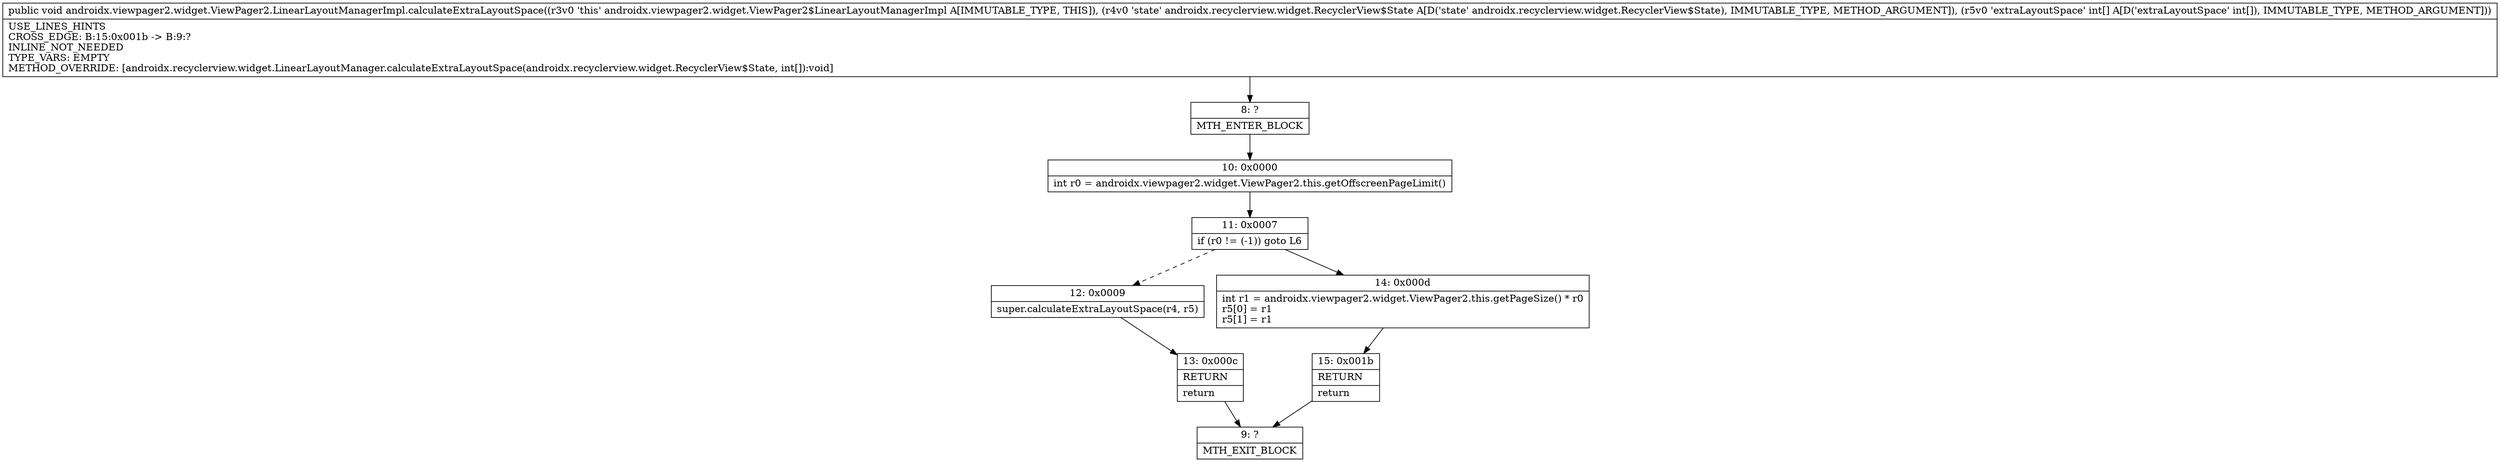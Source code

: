 digraph "CFG forandroidx.viewpager2.widget.ViewPager2.LinearLayoutManagerImpl.calculateExtraLayoutSpace(Landroidx\/recyclerview\/widget\/RecyclerView$State;[I)V" {
Node_8 [shape=record,label="{8\:\ ?|MTH_ENTER_BLOCK\l}"];
Node_10 [shape=record,label="{10\:\ 0x0000|int r0 = androidx.viewpager2.widget.ViewPager2.this.getOffscreenPageLimit()\l}"];
Node_11 [shape=record,label="{11\:\ 0x0007|if (r0 != (\-1)) goto L6\l}"];
Node_12 [shape=record,label="{12\:\ 0x0009|super.calculateExtraLayoutSpace(r4, r5)\l}"];
Node_13 [shape=record,label="{13\:\ 0x000c|RETURN\l|return\l}"];
Node_9 [shape=record,label="{9\:\ ?|MTH_EXIT_BLOCK\l}"];
Node_14 [shape=record,label="{14\:\ 0x000d|int r1 = androidx.viewpager2.widget.ViewPager2.this.getPageSize() * r0\lr5[0] = r1\lr5[1] = r1\l}"];
Node_15 [shape=record,label="{15\:\ 0x001b|RETURN\l|return\l}"];
MethodNode[shape=record,label="{public void androidx.viewpager2.widget.ViewPager2.LinearLayoutManagerImpl.calculateExtraLayoutSpace((r3v0 'this' androidx.viewpager2.widget.ViewPager2$LinearLayoutManagerImpl A[IMMUTABLE_TYPE, THIS]), (r4v0 'state' androidx.recyclerview.widget.RecyclerView$State A[D('state' androidx.recyclerview.widget.RecyclerView$State), IMMUTABLE_TYPE, METHOD_ARGUMENT]), (r5v0 'extraLayoutSpace' int[] A[D('extraLayoutSpace' int[]), IMMUTABLE_TYPE, METHOD_ARGUMENT]))  | USE_LINES_HINTS\lCROSS_EDGE: B:15:0x001b \-\> B:9:?\lINLINE_NOT_NEEDED\lTYPE_VARS: EMPTY\lMETHOD_OVERRIDE: [androidx.recyclerview.widget.LinearLayoutManager.calculateExtraLayoutSpace(androidx.recyclerview.widget.RecyclerView$State, int[]):void]\l}"];
MethodNode -> Node_8;Node_8 -> Node_10;
Node_10 -> Node_11;
Node_11 -> Node_12[style=dashed];
Node_11 -> Node_14;
Node_12 -> Node_13;
Node_13 -> Node_9;
Node_14 -> Node_15;
Node_15 -> Node_9;
}

